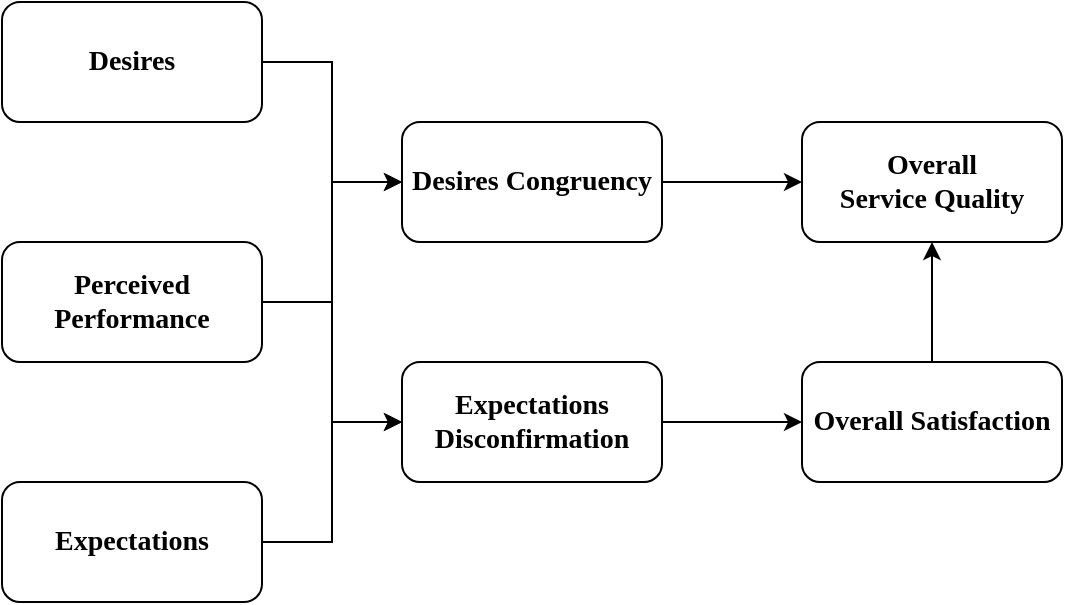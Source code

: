 <mxfile version="25.0.2">
  <diagram name="Strona-1" id="qQgH1w9d6_89dsPjWbnu">
    <mxGraphModel dx="1992" dy="1245" grid="1" gridSize="10" guides="1" tooltips="1" connect="1" arrows="1" fold="1" page="1" pageScale="1" pageWidth="827" pageHeight="1169" math="0" shadow="0">
      <root>
        <mxCell id="0" />
        <mxCell id="1" parent="0" />
        <mxCell id="zTWVgLhGbqfDf-FX1xXR-10" value="" style="edgeStyle=orthogonalEdgeStyle;rounded=0;orthogonalLoop=1;jettySize=auto;html=1;entryX=0;entryY=0.5;entryDx=0;entryDy=0;" parent="1" source="zTWVgLhGbqfDf-FX1xXR-1" target="zTWVgLhGbqfDf-FX1xXR-4" edge="1">
          <mxGeometry relative="1" as="geometry" />
        </mxCell>
        <mxCell id="zTWVgLhGbqfDf-FX1xXR-1" value="&lt;b&gt;&lt;font style=&quot;font-size: 14px;&quot; face=&quot;Verdana&quot;&gt;Perceived Performance&lt;/font&gt;&lt;/b&gt;" style="rounded=1;whiteSpace=wrap;html=1;" parent="1" vertex="1">
          <mxGeometry x="40" y="160" width="130" height="60" as="geometry" />
        </mxCell>
        <mxCell id="zTWVgLhGbqfDf-FX1xXR-9" value="" style="edgeStyle=orthogonalEdgeStyle;rounded=0;orthogonalLoop=1;jettySize=auto;html=1;" parent="1" source="zTWVgLhGbqfDf-FX1xXR-2" target="zTWVgLhGbqfDf-FX1xXR-4" edge="1">
          <mxGeometry relative="1" as="geometry" />
        </mxCell>
        <mxCell id="zTWVgLhGbqfDf-FX1xXR-2" value="&lt;b&gt;&lt;font style=&quot;font-size: 14px;&quot; face=&quot;Verdana&quot;&gt;Desires&lt;/font&gt;&lt;/b&gt;" style="rounded=1;whiteSpace=wrap;html=1;" parent="1" vertex="1">
          <mxGeometry x="40" y="40" width="130" height="60" as="geometry" />
        </mxCell>
        <mxCell id="zTWVgLhGbqfDf-FX1xXR-11" value="" style="edgeStyle=orthogonalEdgeStyle;rounded=0;orthogonalLoop=1;jettySize=auto;html=1;" parent="1" source="zTWVgLhGbqfDf-FX1xXR-3" target="zTWVgLhGbqfDf-FX1xXR-5" edge="1">
          <mxGeometry relative="1" as="geometry" />
        </mxCell>
        <mxCell id="zTWVgLhGbqfDf-FX1xXR-3" value="&lt;b&gt;&lt;font style=&quot;font-size: 14px;&quot; face=&quot;Verdana&quot;&gt;Expectations&lt;/font&gt;&lt;/b&gt;" style="rounded=1;whiteSpace=wrap;html=1;" parent="1" vertex="1">
          <mxGeometry x="40" y="280" width="130" height="60" as="geometry" />
        </mxCell>
        <mxCell id="zTWVgLhGbqfDf-FX1xXR-14" value="" style="edgeStyle=orthogonalEdgeStyle;rounded=0;orthogonalLoop=1;jettySize=auto;html=1;" parent="1" source="zTWVgLhGbqfDf-FX1xXR-4" target="zTWVgLhGbqfDf-FX1xXR-6" edge="1">
          <mxGeometry relative="1" as="geometry" />
        </mxCell>
        <mxCell id="zTWVgLhGbqfDf-FX1xXR-4" value="&lt;b&gt;&lt;font style=&quot;font-size: 14px;&quot; face=&quot;Verdana&quot;&gt;Desires Congruency&lt;/font&gt;&lt;/b&gt;" style="rounded=1;whiteSpace=wrap;html=1;" parent="1" vertex="1">
          <mxGeometry x="240" y="100" width="130" height="60" as="geometry" />
        </mxCell>
        <mxCell id="zTWVgLhGbqfDf-FX1xXR-13" value="" style="edgeStyle=orthogonalEdgeStyle;rounded=0;orthogonalLoop=1;jettySize=auto;html=1;" parent="1" source="zTWVgLhGbqfDf-FX1xXR-5" target="zTWVgLhGbqfDf-FX1xXR-7" edge="1">
          <mxGeometry relative="1" as="geometry" />
        </mxCell>
        <mxCell id="zTWVgLhGbqfDf-FX1xXR-5" value="&lt;b&gt;&lt;font style=&quot;font-size: 14px;&quot; face=&quot;Verdana&quot;&gt;Expectations Disconfirmation&lt;/font&gt;&lt;/b&gt;" style="rounded=1;whiteSpace=wrap;html=1;" parent="1" vertex="1">
          <mxGeometry x="240" y="220" width="130" height="60" as="geometry" />
        </mxCell>
        <mxCell id="zTWVgLhGbqfDf-FX1xXR-6" value="&lt;b&gt;&lt;font style=&quot;font-size: 14px;&quot; face=&quot;Verdana&quot;&gt;Overall &lt;br&gt;Service Quality&lt;/font&gt;&lt;/b&gt;" style="rounded=1;whiteSpace=wrap;html=1;" parent="1" vertex="1">
          <mxGeometry x="440" y="100" width="130" height="60" as="geometry" />
        </mxCell>
        <mxCell id="zTWVgLhGbqfDf-FX1xXR-15" value="" style="edgeStyle=orthogonalEdgeStyle;rounded=0;orthogonalLoop=1;jettySize=auto;html=1;" parent="1" source="zTWVgLhGbqfDf-FX1xXR-7" target="zTWVgLhGbqfDf-FX1xXR-6" edge="1">
          <mxGeometry relative="1" as="geometry" />
        </mxCell>
        <mxCell id="zTWVgLhGbqfDf-FX1xXR-7" value="&lt;b&gt;&lt;font style=&quot;font-size: 14px;&quot; face=&quot;Verdana&quot;&gt;Overall Satisfaction&lt;/font&gt;&lt;/b&gt;" style="rounded=1;whiteSpace=wrap;html=1;" parent="1" vertex="1">
          <mxGeometry x="440" y="220" width="130" height="60" as="geometry" />
        </mxCell>
        <mxCell id="zTWVgLhGbqfDf-FX1xXR-12" value="" style="edgeStyle=orthogonalEdgeStyle;rounded=0;orthogonalLoop=1;jettySize=auto;html=1;entryX=0;entryY=0.5;entryDx=0;entryDy=0;exitX=1;exitY=0.5;exitDx=0;exitDy=0;" parent="1" source="zTWVgLhGbqfDf-FX1xXR-1" target="zTWVgLhGbqfDf-FX1xXR-5" edge="1">
          <mxGeometry relative="1" as="geometry">
            <mxPoint x="170" y="200" as="sourcePoint" />
            <mxPoint x="250" y="140" as="targetPoint" />
          </mxGeometry>
        </mxCell>
      </root>
    </mxGraphModel>
  </diagram>
</mxfile>
